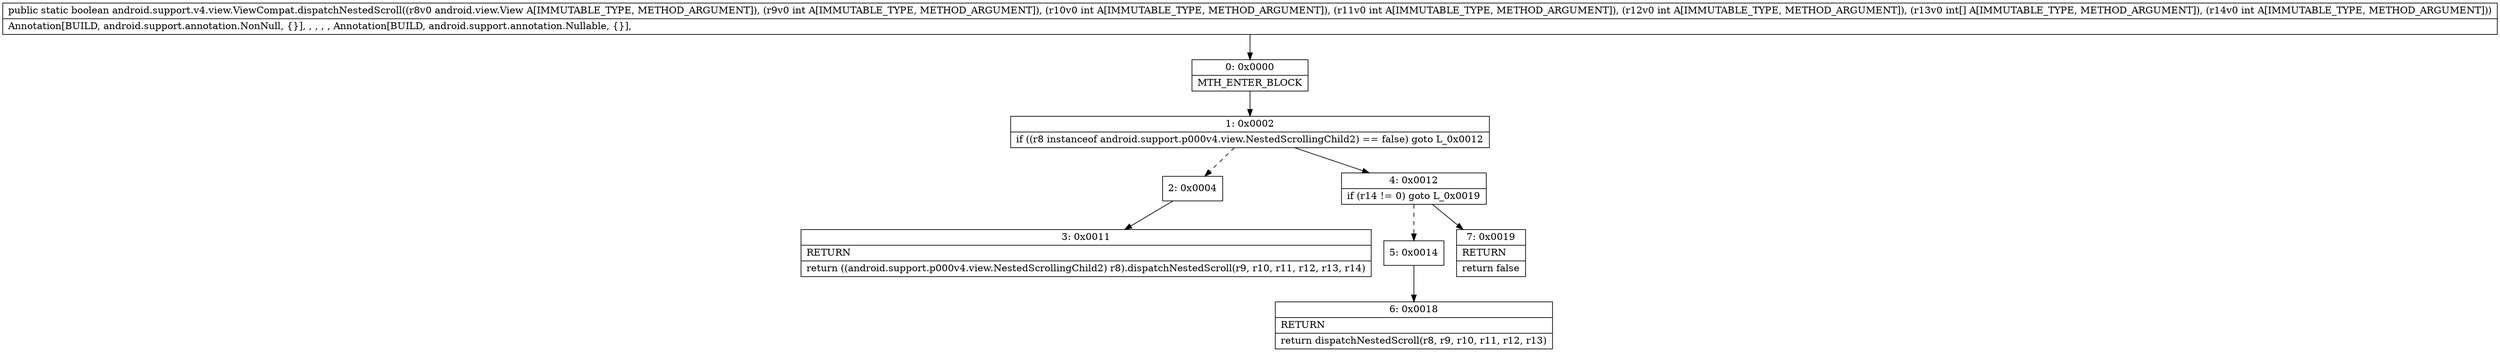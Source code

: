 digraph "CFG forandroid.support.v4.view.ViewCompat.dispatchNestedScroll(Landroid\/view\/View;IIII[II)Z" {
Node_0 [shape=record,label="{0\:\ 0x0000|MTH_ENTER_BLOCK\l}"];
Node_1 [shape=record,label="{1\:\ 0x0002|if ((r8 instanceof android.support.p000v4.view.NestedScrollingChild2) == false) goto L_0x0012\l}"];
Node_2 [shape=record,label="{2\:\ 0x0004}"];
Node_3 [shape=record,label="{3\:\ 0x0011|RETURN\l|return ((android.support.p000v4.view.NestedScrollingChild2) r8).dispatchNestedScroll(r9, r10, r11, r12, r13, r14)\l}"];
Node_4 [shape=record,label="{4\:\ 0x0012|if (r14 != 0) goto L_0x0019\l}"];
Node_5 [shape=record,label="{5\:\ 0x0014}"];
Node_6 [shape=record,label="{6\:\ 0x0018|RETURN\l|return dispatchNestedScroll(r8, r9, r10, r11, r12, r13)\l}"];
Node_7 [shape=record,label="{7\:\ 0x0019|RETURN\l|return false\l}"];
MethodNode[shape=record,label="{public static boolean android.support.v4.view.ViewCompat.dispatchNestedScroll((r8v0 android.view.View A[IMMUTABLE_TYPE, METHOD_ARGUMENT]), (r9v0 int A[IMMUTABLE_TYPE, METHOD_ARGUMENT]), (r10v0 int A[IMMUTABLE_TYPE, METHOD_ARGUMENT]), (r11v0 int A[IMMUTABLE_TYPE, METHOD_ARGUMENT]), (r12v0 int A[IMMUTABLE_TYPE, METHOD_ARGUMENT]), (r13v0 int[] A[IMMUTABLE_TYPE, METHOD_ARGUMENT]), (r14v0 int A[IMMUTABLE_TYPE, METHOD_ARGUMENT]))  | Annotation[BUILD, android.support.annotation.NonNull, \{\}], , , , , Annotation[BUILD, android.support.annotation.Nullable, \{\}], \l}"];
MethodNode -> Node_0;
Node_0 -> Node_1;
Node_1 -> Node_2[style=dashed];
Node_1 -> Node_4;
Node_2 -> Node_3;
Node_4 -> Node_5[style=dashed];
Node_4 -> Node_7;
Node_5 -> Node_6;
}

